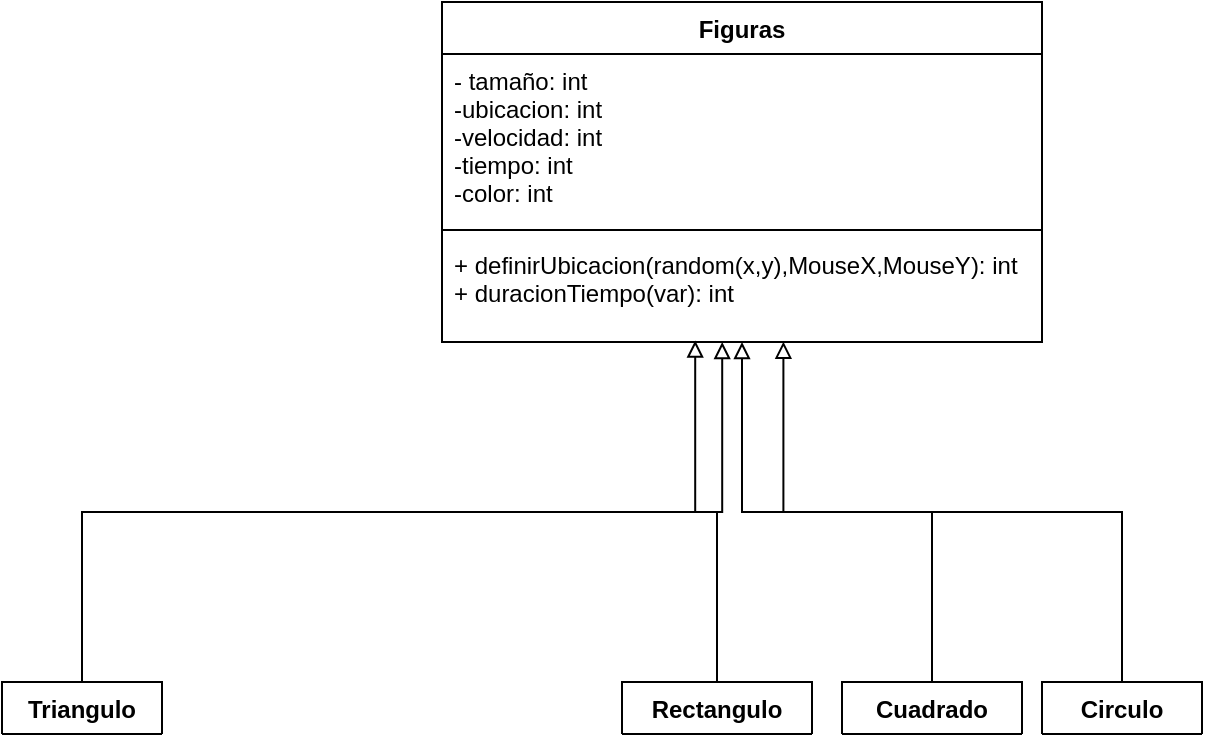 <mxfile version="15.0.5" type="github"><diagram id="ebvD72cVN4203ljJhCVC" name="Page-1"><mxGraphModel dx="351" dy="634" grid="1" gridSize="10" guides="1" tooltips="1" connect="1" arrows="1" fold="1" page="1" pageScale="1" pageWidth="827" pageHeight="1169" math="0" shadow="0"><root><mxCell id="0"/><mxCell id="1" parent="0"/><mxCell id="vyAEzv-LTm84XFhcAqhD-1" value="Figuras" style="swimlane;fontStyle=1;align=center;verticalAlign=top;childLayout=stackLayout;horizontal=1;startSize=26;horizontalStack=0;resizeParent=1;resizeParentMax=0;resizeLast=0;collapsible=1;marginBottom=0;" vertex="1" parent="1"><mxGeometry x="230" y="60" width="300" height="170" as="geometry"><mxRectangle x="50" y="90" width="80" height="26" as="alternateBounds"/></mxGeometry></mxCell><mxCell id="vyAEzv-LTm84XFhcAqhD-2" value="- tamaño: int&#10;-ubicacion: int&#10;-velocidad: int&#10;-tiempo: int&#10;-color: int " style="text;strokeColor=none;fillColor=none;align=left;verticalAlign=top;spacingLeft=4;spacingRight=4;overflow=hidden;rotatable=0;points=[[0,0.5],[1,0.5]];portConstraint=eastwest;" vertex="1" parent="vyAEzv-LTm84XFhcAqhD-1"><mxGeometry y="26" width="300" height="84" as="geometry"/></mxCell><mxCell id="vyAEzv-LTm84XFhcAqhD-3" value="" style="line;strokeWidth=1;fillColor=none;align=left;verticalAlign=middle;spacingTop=-1;spacingLeft=3;spacingRight=3;rotatable=0;labelPosition=right;points=[];portConstraint=eastwest;" vertex="1" parent="vyAEzv-LTm84XFhcAqhD-1"><mxGeometry y="110" width="300" height="8" as="geometry"/></mxCell><mxCell id="vyAEzv-LTm84XFhcAqhD-4" value="+ definirUbicacion(random(x,y),MouseX,MouseY): int&#10;+ duracionTiempo(var): int&#10;" style="text;strokeColor=none;fillColor=none;align=left;verticalAlign=top;spacingLeft=4;spacingRight=4;overflow=hidden;rotatable=0;points=[[0,0.5],[1,0.5]];portConstraint=eastwest;" vertex="1" parent="vyAEzv-LTm84XFhcAqhD-1"><mxGeometry y="118" width="300" height="52" as="geometry"/></mxCell><mxCell id="vyAEzv-LTm84XFhcAqhD-24" style="edgeStyle=orthogonalEdgeStyle;rounded=0;orthogonalLoop=1;jettySize=auto;html=1;entryX=0.569;entryY=0.997;entryDx=0;entryDy=0;entryPerimeter=0;endArrow=block;endFill=0;" edge="1" parent="1" source="vyAEzv-LTm84XFhcAqhD-5" target="vyAEzv-LTm84XFhcAqhD-4"><mxGeometry relative="1" as="geometry"/></mxCell><mxCell id="vyAEzv-LTm84XFhcAqhD-5" value="Circulo" style="swimlane;fontStyle=1;align=center;verticalAlign=top;childLayout=stackLayout;horizontal=1;startSize=26;horizontalStack=0;resizeParent=1;resizeParentMax=0;resizeLast=0;collapsible=1;marginBottom=0;" vertex="1" collapsed="1" parent="1"><mxGeometry x="530" y="400" width="80" height="26" as="geometry"><mxRectangle x="150" y="90" width="300" height="150" as="alternateBounds"/></mxGeometry></mxCell><mxCell id="vyAEzv-LTm84XFhcAqhD-6" value="- tamaño: int&#10;-ubicacion: int&#10;-velocidad: int&#10;-tiempo: int" style="text;strokeColor=none;fillColor=none;align=left;verticalAlign=top;spacingLeft=4;spacingRight=4;overflow=hidden;rotatable=0;points=[[0,0.5],[1,0.5]];portConstraint=eastwest;" vertex="1" parent="vyAEzv-LTm84XFhcAqhD-5"><mxGeometry y="26" width="80" height="64" as="geometry"/></mxCell><mxCell id="vyAEzv-LTm84XFhcAqhD-7" value="" style="line;strokeWidth=1;fillColor=none;align=left;verticalAlign=middle;spacingTop=-1;spacingLeft=3;spacingRight=3;rotatable=0;labelPosition=right;points=[];portConstraint=eastwest;" vertex="1" parent="vyAEzv-LTm84XFhcAqhD-5"><mxGeometry y="90" width="80" height="8" as="geometry"/></mxCell><mxCell id="vyAEzv-LTm84XFhcAqhD-8" value="+ definirUbicacion(random(x,y),MouseX,MouseY): int&#10;+ duracionTiempo(var): int&#10;" style="text;strokeColor=none;fillColor=none;align=left;verticalAlign=top;spacingLeft=4;spacingRight=4;overflow=hidden;rotatable=0;points=[[0,0.5],[1,0.5]];portConstraint=eastwest;" vertex="1" parent="vyAEzv-LTm84XFhcAqhD-5"><mxGeometry y="98" width="80" height="52" as="geometry"/></mxCell><mxCell id="vyAEzv-LTm84XFhcAqhD-23" style="edgeStyle=orthogonalEdgeStyle;rounded=0;orthogonalLoop=1;jettySize=auto;html=1;entryX=0.5;entryY=1;entryDx=0;entryDy=0;entryPerimeter=0;endArrow=block;endFill=0;" edge="1" parent="1" source="vyAEzv-LTm84XFhcAqhD-9" target="vyAEzv-LTm84XFhcAqhD-4"><mxGeometry relative="1" as="geometry"/></mxCell><mxCell id="vyAEzv-LTm84XFhcAqhD-9" value="Cuadrado" style="swimlane;fontStyle=1;align=center;verticalAlign=top;childLayout=stackLayout;horizontal=1;startSize=26;horizontalStack=0;resizeParent=1;resizeParentMax=0;resizeLast=0;collapsible=1;marginBottom=0;" vertex="1" collapsed="1" parent="1"><mxGeometry x="430" y="400" width="90" height="26" as="geometry"><mxRectangle x="50" y="90" width="300" height="150" as="alternateBounds"/></mxGeometry></mxCell><mxCell id="vyAEzv-LTm84XFhcAqhD-10" value="- tamaño: int&#10;-ubicacion: int&#10;-velocidad: int&#10;-tiempo: int" style="text;strokeColor=none;fillColor=none;align=left;verticalAlign=top;spacingLeft=4;spacingRight=4;overflow=hidden;rotatable=0;points=[[0,0.5],[1,0.5]];portConstraint=eastwest;" vertex="1" parent="vyAEzv-LTm84XFhcAqhD-9"><mxGeometry y="26" width="90" height="64" as="geometry"/></mxCell><mxCell id="vyAEzv-LTm84XFhcAqhD-11" value="" style="line;strokeWidth=1;fillColor=none;align=left;verticalAlign=middle;spacingTop=-1;spacingLeft=3;spacingRight=3;rotatable=0;labelPosition=right;points=[];portConstraint=eastwest;" vertex="1" parent="vyAEzv-LTm84XFhcAqhD-9"><mxGeometry y="90" width="90" height="8" as="geometry"/></mxCell><mxCell id="vyAEzv-LTm84XFhcAqhD-12" value="+ definirUbicacion(random(x,y),MouseX,MouseY): int&#10;+ duracionTiempo(var): int&#10;" style="text;strokeColor=none;fillColor=none;align=left;verticalAlign=top;spacingLeft=4;spacingRight=4;overflow=hidden;rotatable=0;points=[[0,0.5],[1,0.5]];portConstraint=eastwest;" vertex="1" parent="vyAEzv-LTm84XFhcAqhD-9"><mxGeometry y="98" width="90" height="52" as="geometry"/></mxCell><mxCell id="vyAEzv-LTm84XFhcAqhD-21" style="edgeStyle=orthogonalEdgeStyle;rounded=0;orthogonalLoop=1;jettySize=auto;html=1;entryX=0.467;entryY=1;entryDx=0;entryDy=0;entryPerimeter=0;endArrow=block;endFill=0;" edge="1" parent="1" source="vyAEzv-LTm84XFhcAqhD-13" target="vyAEzv-LTm84XFhcAqhD-4"><mxGeometry relative="1" as="geometry"/></mxCell><mxCell id="vyAEzv-LTm84XFhcAqhD-13" value="Triangulo" style="swimlane;fontStyle=1;align=center;verticalAlign=top;childLayout=stackLayout;horizontal=1;startSize=26;horizontalStack=0;resizeParent=1;resizeParentMax=0;resizeLast=0;collapsible=1;marginBottom=0;" vertex="1" collapsed="1" parent="1"><mxGeometry x="10" y="400" width="80" height="26" as="geometry"><mxRectangle x="10" y="400" width="300" height="150" as="alternateBounds"/></mxGeometry></mxCell><mxCell id="vyAEzv-LTm84XFhcAqhD-14" value="- opacidad: int&#10;-rotacion: int&#10;" style="text;strokeColor=none;fillColor=none;align=left;verticalAlign=top;spacingLeft=4;spacingRight=4;overflow=hidden;rotatable=0;points=[[0,0.5],[1,0.5]];portConstraint=eastwest;" vertex="1" parent="vyAEzv-LTm84XFhcAqhD-13"><mxGeometry y="26" width="80" height="64" as="geometry"/></mxCell><mxCell id="vyAEzv-LTm84XFhcAqhD-15" value="" style="line;strokeWidth=1;fillColor=none;align=left;verticalAlign=middle;spacingTop=-1;spacingLeft=3;spacingRight=3;rotatable=0;labelPosition=right;points=[];portConstraint=eastwest;" vertex="1" parent="vyAEzv-LTm84XFhcAqhD-13"><mxGeometry y="90" width="80" height="8" as="geometry"/></mxCell><mxCell id="vyAEzv-LTm84XFhcAqhD-16" value="+ definirUbicacion(random(x,y),MouseX,MouseY): int&#10;+ duracionTiempo(var): int&#10;" style="text;strokeColor=none;fillColor=none;align=left;verticalAlign=top;spacingLeft=4;spacingRight=4;overflow=hidden;rotatable=0;points=[[0,0.5],[1,0.5]];portConstraint=eastwest;" vertex="1" parent="vyAEzv-LTm84XFhcAqhD-13"><mxGeometry y="98" width="80" height="52" as="geometry"/></mxCell><mxCell id="vyAEzv-LTm84XFhcAqhD-22" style="edgeStyle=orthogonalEdgeStyle;rounded=0;orthogonalLoop=1;jettySize=auto;html=1;entryX=0.422;entryY=0.986;entryDx=0;entryDy=0;entryPerimeter=0;endArrow=block;endFill=0;" edge="1" parent="1" source="vyAEzv-LTm84XFhcAqhD-17" target="vyAEzv-LTm84XFhcAqhD-4"><mxGeometry relative="1" as="geometry"/></mxCell><mxCell id="vyAEzv-LTm84XFhcAqhD-17" value="Rectangulo" style="swimlane;fontStyle=1;align=center;verticalAlign=top;childLayout=stackLayout;horizontal=1;startSize=26;horizontalStack=0;resizeParent=1;resizeParentMax=0;resizeLast=0;collapsible=1;marginBottom=0;" vertex="1" collapsed="1" parent="1"><mxGeometry x="320" y="400" width="95" height="26" as="geometry"><mxRectangle x="257.5" y="130" width="300" height="150" as="alternateBounds"/></mxGeometry></mxCell><mxCell id="vyAEzv-LTm84XFhcAqhD-18" value="- tamaño: int&#10;-ubicacion: int&#10;-velocidad: int&#10;-tiempo: int" style="text;strokeColor=none;fillColor=none;align=left;verticalAlign=top;spacingLeft=4;spacingRight=4;overflow=hidden;rotatable=0;points=[[0,0.5],[1,0.5]];portConstraint=eastwest;" vertex="1" parent="vyAEzv-LTm84XFhcAqhD-17"><mxGeometry y="26" width="95" height="64" as="geometry"/></mxCell><mxCell id="vyAEzv-LTm84XFhcAqhD-19" value="" style="line;strokeWidth=1;fillColor=none;align=left;verticalAlign=middle;spacingTop=-1;spacingLeft=3;spacingRight=3;rotatable=0;labelPosition=right;points=[];portConstraint=eastwest;" vertex="1" parent="vyAEzv-LTm84XFhcAqhD-17"><mxGeometry y="90" width="95" height="8" as="geometry"/></mxCell><mxCell id="vyAEzv-LTm84XFhcAqhD-20" value="+ definirUbicacion(random(x,y),MouseX,MouseY): int&#10;+ duracionTiempo(var): int&#10;" style="text;strokeColor=none;fillColor=none;align=left;verticalAlign=top;spacingLeft=4;spacingRight=4;overflow=hidden;rotatable=0;points=[[0,0.5],[1,0.5]];portConstraint=eastwest;" vertex="1" parent="vyAEzv-LTm84XFhcAqhD-17"><mxGeometry y="98" width="95" height="52" as="geometry"/></mxCell></root></mxGraphModel></diagram></mxfile>